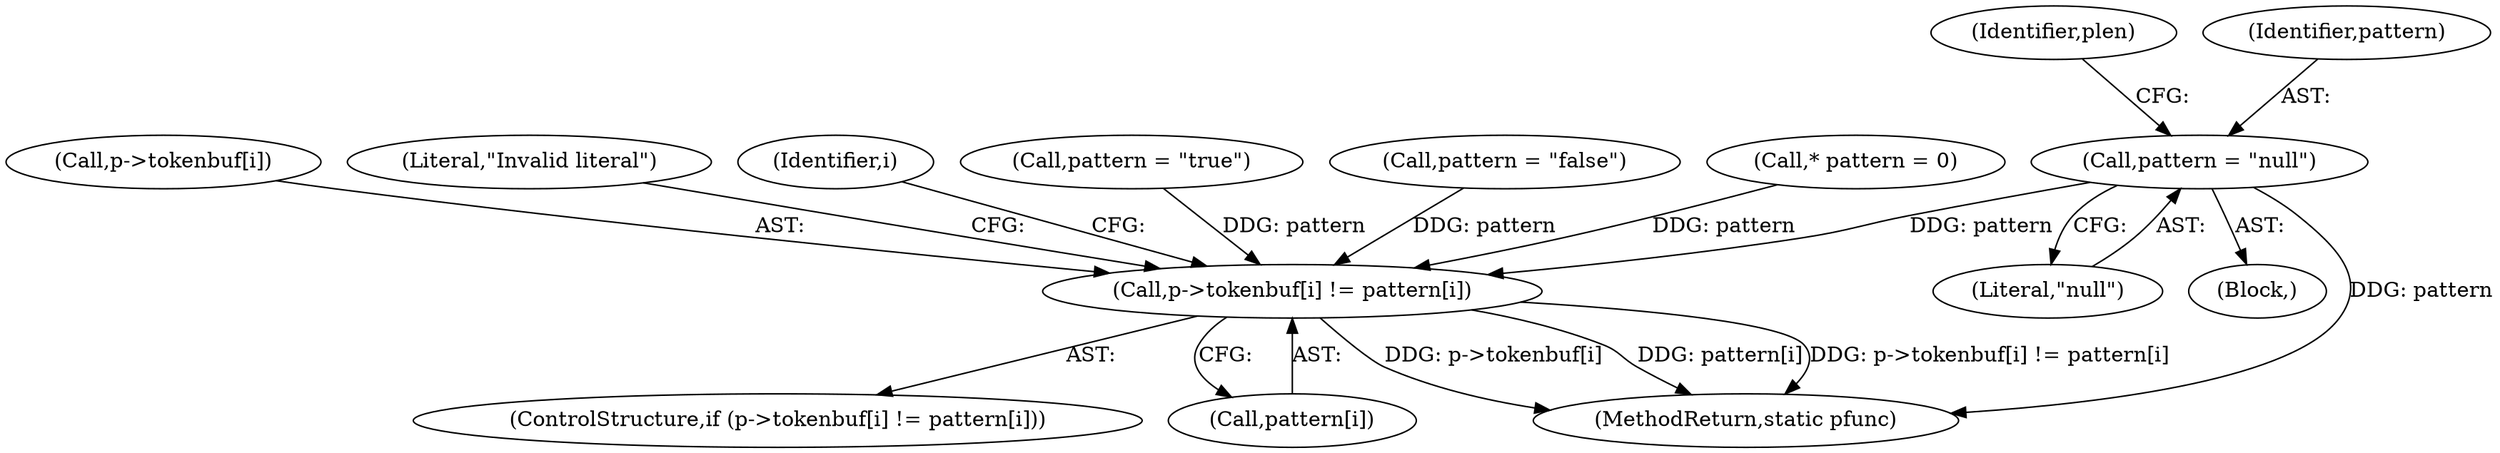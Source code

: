 digraph "0_jq_8eb1367ca44e772963e704a700ef72ae2e12babd@pointer" {
"1000148" [label="(Call,pattern = \"null\")"];
"1000180" [label="(Call,p->tokenbuf[i] != pattern[i])"];
"1000150" [label="(Literal,\"null\")"];
"1000179" [label="(ControlStructure,if (p->tokenbuf[i] != pattern[i]))"];
"1000181" [label="(Call,p->tokenbuf[i])"];
"1000180" [label="(Call,p->tokenbuf[i] != pattern[i])"];
"1000186" [label="(Call,pattern[i])"];
"1000124" [label="(Block,)"];
"1000190" [label="(Literal,\"Invalid literal\")"];
"1000178" [label="(Identifier,i)"];
"1000148" [label="(Call,pattern = \"null\")"];
"1000126" [label="(Call,pattern = \"true\")"];
"1000137" [label="(Call,pattern = \"false\")"];
"1000152" [label="(Identifier,plen)"];
"1000246" [label="(MethodReturn,static pfunc)"];
"1000149" [label="(Identifier,pattern)"];
"1000113" [label="(Call,* pattern = 0)"];
"1000148" -> "1000124"  [label="AST: "];
"1000148" -> "1000150"  [label="CFG: "];
"1000149" -> "1000148"  [label="AST: "];
"1000150" -> "1000148"  [label="AST: "];
"1000152" -> "1000148"  [label="CFG: "];
"1000148" -> "1000246"  [label="DDG: pattern"];
"1000148" -> "1000180"  [label="DDG: pattern"];
"1000180" -> "1000179"  [label="AST: "];
"1000180" -> "1000186"  [label="CFG: "];
"1000181" -> "1000180"  [label="AST: "];
"1000186" -> "1000180"  [label="AST: "];
"1000190" -> "1000180"  [label="CFG: "];
"1000178" -> "1000180"  [label="CFG: "];
"1000180" -> "1000246"  [label="DDG: p->tokenbuf[i]"];
"1000180" -> "1000246"  [label="DDG: pattern[i]"];
"1000180" -> "1000246"  [label="DDG: p->tokenbuf[i] != pattern[i]"];
"1000113" -> "1000180"  [label="DDG: pattern"];
"1000126" -> "1000180"  [label="DDG: pattern"];
"1000137" -> "1000180"  [label="DDG: pattern"];
}
